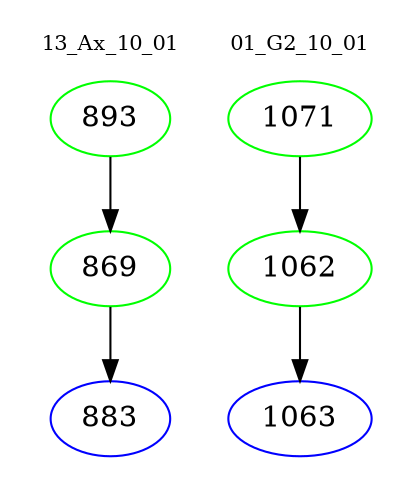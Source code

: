 digraph{
subgraph cluster_0 {
color = white
label = "13_Ax_10_01";
fontsize=10;
T0_893 [label="893", color="green"]
T0_893 -> T0_869 [color="black"]
T0_869 [label="869", color="green"]
T0_869 -> T0_883 [color="black"]
T0_883 [label="883", color="blue"]
}
subgraph cluster_1 {
color = white
label = "01_G2_10_01";
fontsize=10;
T1_1071 [label="1071", color="green"]
T1_1071 -> T1_1062 [color="black"]
T1_1062 [label="1062", color="green"]
T1_1062 -> T1_1063 [color="black"]
T1_1063 [label="1063", color="blue"]
}
}
